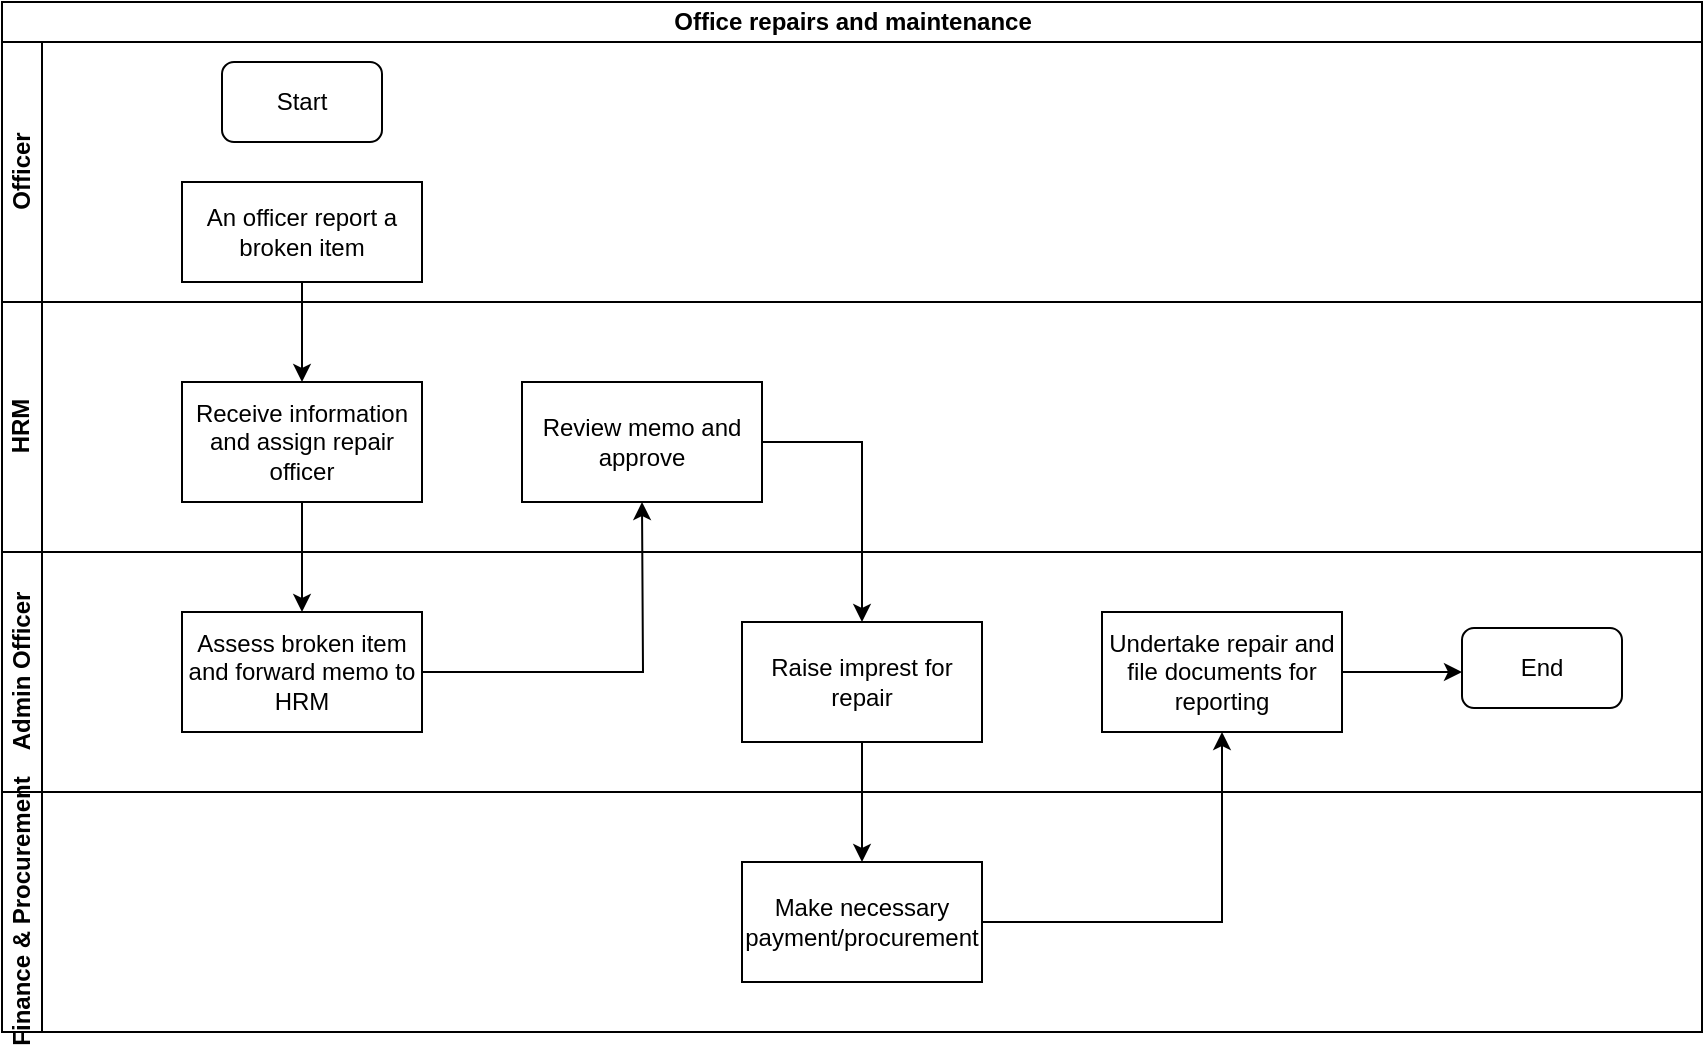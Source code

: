 <mxfile version="13.6.5" type="github">
  <diagram id="CY4ULaTwwWA3EwAkGtIX" name="Page-1">
    <mxGraphModel dx="1038" dy="547" grid="1" gridSize="10" guides="1" tooltips="1" connect="1" arrows="1" fold="1" page="1" pageScale="1" pageWidth="1169" pageHeight="827" math="0" shadow="0">
      <root>
        <mxCell id="0" />
        <mxCell id="1" parent="0" />
        <mxCell id="r_VWNVGvAQIn86OGMZg3-1" value="Office repairs and maintenance" style="swimlane;html=1;childLayout=stackLayout;resizeParent=1;resizeParentMax=0;horizontal=1;startSize=20;horizontalStack=0;" vertex="1" parent="1">
          <mxGeometry x="120" y="90" width="850" height="515" as="geometry" />
        </mxCell>
        <mxCell id="r_VWNVGvAQIn86OGMZg3-2" value="Officer" style="swimlane;html=1;startSize=20;horizontal=0;" vertex="1" parent="r_VWNVGvAQIn86OGMZg3-1">
          <mxGeometry y="20" width="850" height="130" as="geometry" />
        </mxCell>
        <mxCell id="r_VWNVGvAQIn86OGMZg3-5" value="Start" style="rounded=1;whiteSpace=wrap;html=1;" vertex="1" parent="r_VWNVGvAQIn86OGMZg3-2">
          <mxGeometry x="110" y="10" width="80" height="40" as="geometry" />
        </mxCell>
        <mxCell id="r_VWNVGvAQIn86OGMZg3-6" value="An officer report a broken item" style="rounded=0;whiteSpace=wrap;html=1;" vertex="1" parent="r_VWNVGvAQIn86OGMZg3-2">
          <mxGeometry x="90" y="70" width="120" height="50" as="geometry" />
        </mxCell>
        <mxCell id="r_VWNVGvAQIn86OGMZg3-3" value="HRM" style="swimlane;html=1;startSize=20;horizontal=0;" vertex="1" parent="r_VWNVGvAQIn86OGMZg3-1">
          <mxGeometry y="150" width="850" height="125" as="geometry" />
        </mxCell>
        <mxCell id="r_VWNVGvAQIn86OGMZg3-21" value="Review memo and approve" style="rounded=0;whiteSpace=wrap;html=1;" vertex="1" parent="r_VWNVGvAQIn86OGMZg3-3">
          <mxGeometry x="260" y="40" width="120" height="60" as="geometry" />
        </mxCell>
        <mxCell id="r_VWNVGvAQIn86OGMZg3-8" value="Receive information and assign repair officer" style="whiteSpace=wrap;html=1;rounded=0;" vertex="1" parent="r_VWNVGvAQIn86OGMZg3-3">
          <mxGeometry x="90" y="40" width="120" height="60" as="geometry" />
        </mxCell>
        <mxCell id="r_VWNVGvAQIn86OGMZg3-4" value="Admin Officer" style="swimlane;html=1;startSize=20;horizontal=0;" vertex="1" parent="r_VWNVGvAQIn86OGMZg3-1">
          <mxGeometry y="275" width="850" height="120" as="geometry" />
        </mxCell>
        <mxCell id="r_VWNVGvAQIn86OGMZg3-19" value="Undertake repair and file documents for reporting" style="whiteSpace=wrap;html=1;" vertex="1" parent="r_VWNVGvAQIn86OGMZg3-4">
          <mxGeometry x="550" y="30" width="120" height="60" as="geometry" />
        </mxCell>
        <mxCell id="r_VWNVGvAQIn86OGMZg3-10" value="Assess broken item and forward memo to HRM" style="whiteSpace=wrap;html=1;rounded=0;" vertex="1" parent="r_VWNVGvAQIn86OGMZg3-4">
          <mxGeometry x="90" y="30" width="120" height="60" as="geometry" />
        </mxCell>
        <mxCell id="r_VWNVGvAQIn86OGMZg3-15" value="Raise imprest for repair" style="whiteSpace=wrap;html=1;" vertex="1" parent="r_VWNVGvAQIn86OGMZg3-4">
          <mxGeometry x="370" y="35" width="120" height="60" as="geometry" />
        </mxCell>
        <mxCell id="r_VWNVGvAQIn86OGMZg3-23" value="" style="edgeStyle=orthogonalEdgeStyle;rounded=0;orthogonalLoop=1;jettySize=auto;html=1;" edge="1" parent="r_VWNVGvAQIn86OGMZg3-4" source="r_VWNVGvAQIn86OGMZg3-19">
          <mxGeometry relative="1" as="geometry">
            <mxPoint x="730" y="60" as="targetPoint" />
          </mxGeometry>
        </mxCell>
        <mxCell id="r_VWNVGvAQIn86OGMZg3-24" value="End" style="rounded=1;whiteSpace=wrap;html=1;" vertex="1" parent="r_VWNVGvAQIn86OGMZg3-4">
          <mxGeometry x="730" y="38" width="80" height="40" as="geometry" />
        </mxCell>
        <mxCell id="r_VWNVGvAQIn86OGMZg3-7" value="Finance &amp;amp; Procurement" style="swimlane;html=1;startSize=20;horizontal=0;" vertex="1" parent="r_VWNVGvAQIn86OGMZg3-1">
          <mxGeometry y="395" width="850" height="120" as="geometry" />
        </mxCell>
        <mxCell id="r_VWNVGvAQIn86OGMZg3-17" value="Make necessary payment/procurement" style="whiteSpace=wrap;html=1;" vertex="1" parent="r_VWNVGvAQIn86OGMZg3-7">
          <mxGeometry x="370" y="35" width="120" height="60" as="geometry" />
        </mxCell>
        <mxCell id="r_VWNVGvAQIn86OGMZg3-9" value="" style="edgeStyle=orthogonalEdgeStyle;rounded=0;orthogonalLoop=1;jettySize=auto;html=1;" edge="1" parent="r_VWNVGvAQIn86OGMZg3-1" source="r_VWNVGvAQIn86OGMZg3-6" target="r_VWNVGvAQIn86OGMZg3-8">
          <mxGeometry relative="1" as="geometry" />
        </mxCell>
        <mxCell id="r_VWNVGvAQIn86OGMZg3-11" value="" style="edgeStyle=orthogonalEdgeStyle;rounded=0;orthogonalLoop=1;jettySize=auto;html=1;" edge="1" parent="r_VWNVGvAQIn86OGMZg3-1" source="r_VWNVGvAQIn86OGMZg3-8" target="r_VWNVGvAQIn86OGMZg3-10">
          <mxGeometry relative="1" as="geometry" />
        </mxCell>
        <mxCell id="r_VWNVGvAQIn86OGMZg3-13" value="" style="edgeStyle=orthogonalEdgeStyle;rounded=0;orthogonalLoop=1;jettySize=auto;html=1;" edge="1" parent="r_VWNVGvAQIn86OGMZg3-1" source="r_VWNVGvAQIn86OGMZg3-10">
          <mxGeometry relative="1" as="geometry">
            <mxPoint x="320" y="250" as="targetPoint" />
          </mxGeometry>
        </mxCell>
        <mxCell id="r_VWNVGvAQIn86OGMZg3-16" value="" style="edgeStyle=orthogonalEdgeStyle;rounded=0;orthogonalLoop=1;jettySize=auto;html=1;exitX=1;exitY=0.5;exitDx=0;exitDy=0;" edge="1" parent="r_VWNVGvAQIn86OGMZg3-1" source="r_VWNVGvAQIn86OGMZg3-21" target="r_VWNVGvAQIn86OGMZg3-15">
          <mxGeometry relative="1" as="geometry">
            <mxPoint x="360" y="210" as="sourcePoint" />
          </mxGeometry>
        </mxCell>
        <mxCell id="r_VWNVGvAQIn86OGMZg3-18" value="" style="edgeStyle=orthogonalEdgeStyle;rounded=0;orthogonalLoop=1;jettySize=auto;html=1;" edge="1" parent="r_VWNVGvAQIn86OGMZg3-1" source="r_VWNVGvAQIn86OGMZg3-15" target="r_VWNVGvAQIn86OGMZg3-17">
          <mxGeometry relative="1" as="geometry" />
        </mxCell>
        <mxCell id="r_VWNVGvAQIn86OGMZg3-20" value="" style="edgeStyle=orthogonalEdgeStyle;rounded=0;orthogonalLoop=1;jettySize=auto;html=1;" edge="1" parent="r_VWNVGvAQIn86OGMZg3-1" source="r_VWNVGvAQIn86OGMZg3-17" target="r_VWNVGvAQIn86OGMZg3-19">
          <mxGeometry relative="1" as="geometry" />
        </mxCell>
      </root>
    </mxGraphModel>
  </diagram>
</mxfile>
